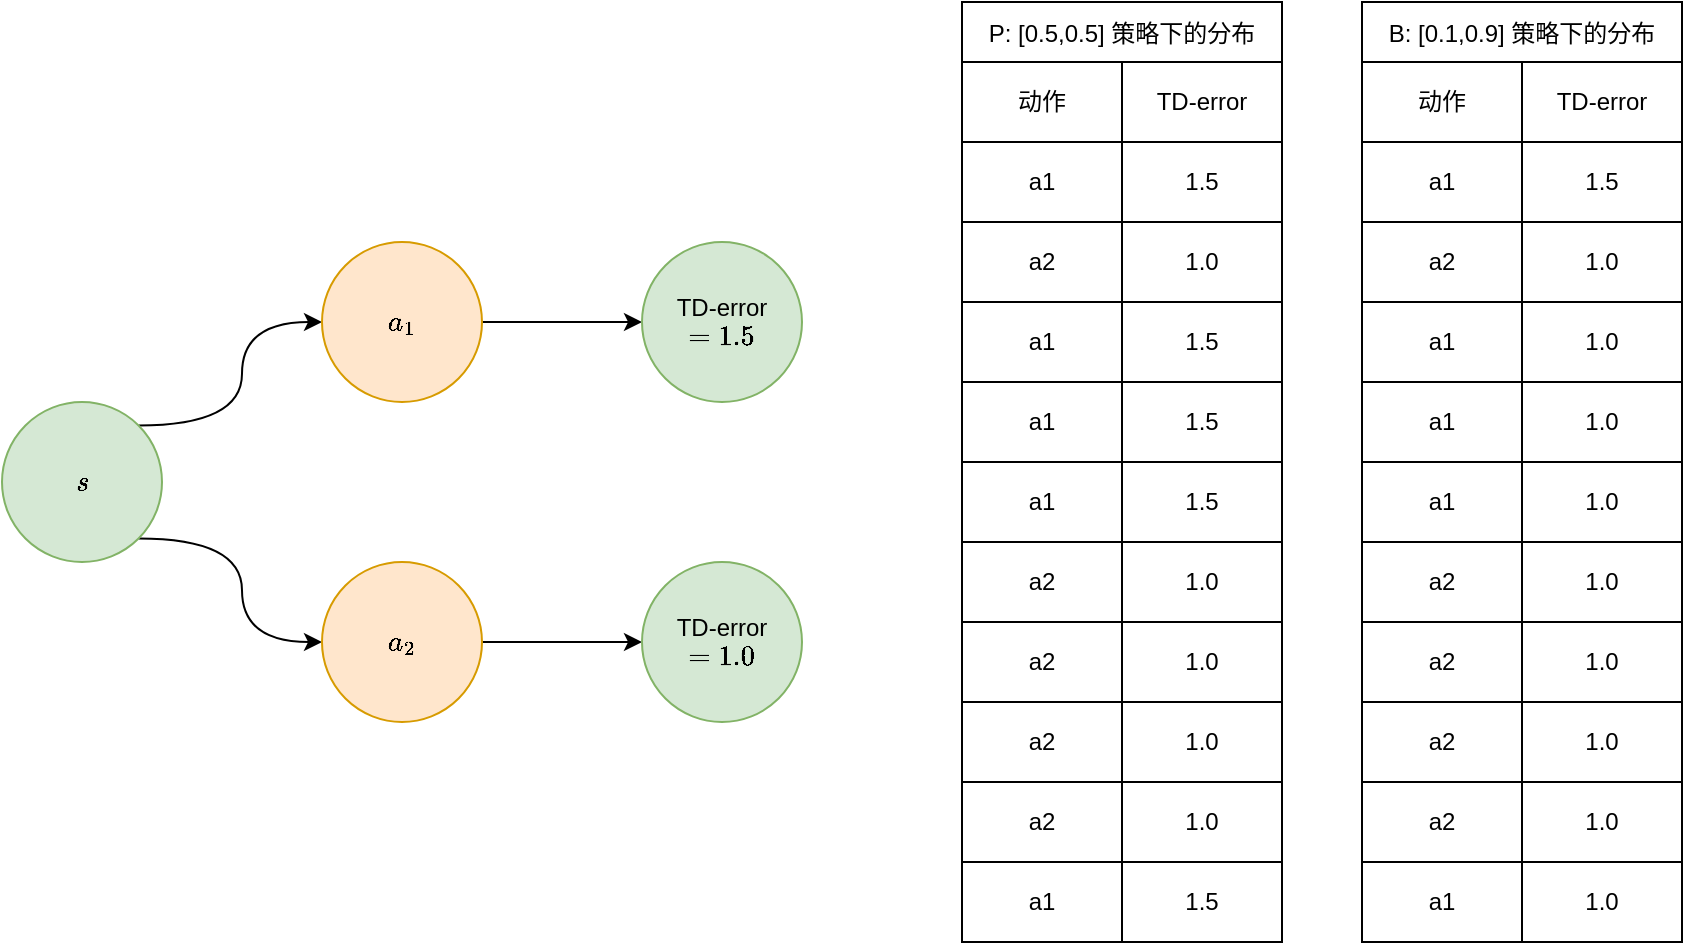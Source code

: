 <mxfile version="22.1.15" type="github">
  <diagram id="RSy2oXv2mKj_YT0ntIEg" name="AC问题">
    <mxGraphModel dx="1197" dy="1591" grid="1" gridSize="10" guides="1" tooltips="1" connect="1" arrows="1" fold="1" page="1" pageScale="1" pageWidth="1169" pageHeight="827" math="1" shadow="0">
      <root>
        <mxCell id="0" />
        <mxCell id="1" parent="0" />
        <mxCell id="ckt3lu791HU2yc_JCA0g-6" style="edgeStyle=orthogonalEdgeStyle;rounded=0;orthogonalLoop=1;jettySize=auto;html=1;exitX=1;exitY=0;exitDx=0;exitDy=0;entryX=0;entryY=0.5;entryDx=0;entryDy=0;curved=1;" edge="1" parent="1" source="ckt3lu791HU2yc_JCA0g-1" target="ckt3lu791HU2yc_JCA0g-2">
          <mxGeometry relative="1" as="geometry" />
        </mxCell>
        <mxCell id="ckt3lu791HU2yc_JCA0g-7" style="edgeStyle=orthogonalEdgeStyle;rounded=0;orthogonalLoop=1;jettySize=auto;html=1;exitX=1;exitY=1;exitDx=0;exitDy=0;curved=1;" edge="1" parent="1" source="ckt3lu791HU2yc_JCA0g-1" target="ckt3lu791HU2yc_JCA0g-3">
          <mxGeometry relative="1" as="geometry" />
        </mxCell>
        <mxCell id="ckt3lu791HU2yc_JCA0g-1" value="`s`" style="ellipse;whiteSpace=wrap;html=1;aspect=fixed;fillColor=#d5e8d4;strokeColor=#82b366;shadow=0;" vertex="1" parent="1">
          <mxGeometry x="40" y="200" width="80" height="80" as="geometry" />
        </mxCell>
        <mxCell id="ckt3lu791HU2yc_JCA0g-8" style="edgeStyle=orthogonalEdgeStyle;rounded=0;orthogonalLoop=1;jettySize=auto;html=1;entryX=0;entryY=0.5;entryDx=0;entryDy=0;" edge="1" parent="1" source="ckt3lu791HU2yc_JCA0g-2" target="ckt3lu791HU2yc_JCA0g-4">
          <mxGeometry relative="1" as="geometry" />
        </mxCell>
        <mxCell id="ckt3lu791HU2yc_JCA0g-2" value="`a_1`" style="ellipse;whiteSpace=wrap;html=1;aspect=fixed;fillColor=#ffe6cc;strokeColor=#d79b00;shadow=0;" vertex="1" parent="1">
          <mxGeometry x="200" y="120" width="80" height="80" as="geometry" />
        </mxCell>
        <mxCell id="ckt3lu791HU2yc_JCA0g-9" style="edgeStyle=orthogonalEdgeStyle;rounded=0;orthogonalLoop=1;jettySize=auto;html=1;entryX=0;entryY=0.5;entryDx=0;entryDy=0;" edge="1" parent="1" source="ckt3lu791HU2yc_JCA0g-3" target="ckt3lu791HU2yc_JCA0g-5">
          <mxGeometry relative="1" as="geometry" />
        </mxCell>
        <mxCell id="ckt3lu791HU2yc_JCA0g-3" value="`a_2`" style="ellipse;whiteSpace=wrap;html=1;aspect=fixed;fillColor=#ffe6cc;strokeColor=#d79b00;shadow=0;" vertex="1" parent="1">
          <mxGeometry x="200" y="280" width="80" height="80" as="geometry" />
        </mxCell>
        <mxCell id="ckt3lu791HU2yc_JCA0g-4" value="&lt;div&gt;TD-error&lt;/div&gt;&lt;div&gt;`= 1.5`&lt;/div&gt;" style="ellipse;whiteSpace=wrap;html=1;aspect=fixed;fillColor=#d5e8d4;strokeColor=#82b366;shadow=0;" vertex="1" parent="1">
          <mxGeometry x="360" y="120" width="80" height="80" as="geometry" />
        </mxCell>
        <mxCell id="ckt3lu791HU2yc_JCA0g-5" value="&lt;div&gt;TD-error&lt;/div&gt;&lt;div&gt;`= 1.0`&lt;/div&gt;" style="ellipse;whiteSpace=wrap;html=1;aspect=fixed;fillColor=#d5e8d4;strokeColor=#82b366;shadow=0;" vertex="1" parent="1">
          <mxGeometry x="360" y="280" width="80" height="80" as="geometry" />
        </mxCell>
        <mxCell id="ckt3lu791HU2yc_JCA0g-76" value="P: [0.5,0.5] 策略下的分布" style="shape=table;startSize=30;container=1;collapsible=0;childLayout=tableLayout;" vertex="1" parent="1">
          <mxGeometry x="520" width="160" height="470" as="geometry" />
        </mxCell>
        <mxCell id="ckt3lu791HU2yc_JCA0g-77" value="" style="shape=tableRow;horizontal=0;startSize=0;swimlaneHead=0;swimlaneBody=0;strokeColor=inherit;top=0;left=0;bottom=0;right=0;collapsible=0;dropTarget=0;fillColor=none;points=[[0,0.5],[1,0.5]];portConstraint=eastwest;" vertex="1" parent="ckt3lu791HU2yc_JCA0g-76">
          <mxGeometry y="30" width="160" height="40" as="geometry" />
        </mxCell>
        <mxCell id="ckt3lu791HU2yc_JCA0g-78" value="动作" style="shape=partialRectangle;html=1;whiteSpace=wrap;connectable=0;strokeColor=inherit;overflow=hidden;fillColor=none;top=0;left=0;bottom=0;right=0;pointerEvents=1;" vertex="1" parent="ckt3lu791HU2yc_JCA0g-77">
          <mxGeometry width="80" height="40" as="geometry">
            <mxRectangle width="80" height="40" as="alternateBounds" />
          </mxGeometry>
        </mxCell>
        <mxCell id="ckt3lu791HU2yc_JCA0g-79" value="&lt;div&gt;TD-error&lt;/div&gt;" style="shape=partialRectangle;html=1;whiteSpace=wrap;connectable=0;strokeColor=inherit;overflow=hidden;fillColor=none;top=0;left=0;bottom=0;right=0;pointerEvents=1;" vertex="1" parent="ckt3lu791HU2yc_JCA0g-77">
          <mxGeometry x="80" width="80" height="40" as="geometry">
            <mxRectangle width="80" height="40" as="alternateBounds" />
          </mxGeometry>
        </mxCell>
        <mxCell id="ckt3lu791HU2yc_JCA0g-80" value="" style="shape=tableRow;horizontal=0;startSize=0;swimlaneHead=0;swimlaneBody=0;strokeColor=inherit;top=0;left=0;bottom=0;right=0;collapsible=0;dropTarget=0;fillColor=none;points=[[0,0.5],[1,0.5]];portConstraint=eastwest;" vertex="1" parent="ckt3lu791HU2yc_JCA0g-76">
          <mxGeometry y="70" width="160" height="40" as="geometry" />
        </mxCell>
        <mxCell id="ckt3lu791HU2yc_JCA0g-81" value="&lt;div&gt;a1&lt;/div&gt;" style="shape=partialRectangle;html=1;whiteSpace=wrap;connectable=0;strokeColor=inherit;overflow=hidden;fillColor=none;top=0;left=0;bottom=0;right=0;pointerEvents=1;" vertex="1" parent="ckt3lu791HU2yc_JCA0g-80">
          <mxGeometry width="80" height="40" as="geometry">
            <mxRectangle width="80" height="40" as="alternateBounds" />
          </mxGeometry>
        </mxCell>
        <mxCell id="ckt3lu791HU2yc_JCA0g-82" value="1.5" style="shape=partialRectangle;html=1;whiteSpace=wrap;connectable=0;strokeColor=inherit;overflow=hidden;fillColor=none;top=0;left=0;bottom=0;right=0;pointerEvents=1;" vertex="1" parent="ckt3lu791HU2yc_JCA0g-80">
          <mxGeometry x="80" width="80" height="40" as="geometry">
            <mxRectangle width="80" height="40" as="alternateBounds" />
          </mxGeometry>
        </mxCell>
        <mxCell id="ckt3lu791HU2yc_JCA0g-83" value="" style="shape=tableRow;horizontal=0;startSize=0;swimlaneHead=0;swimlaneBody=0;strokeColor=inherit;top=0;left=0;bottom=0;right=0;collapsible=0;dropTarget=0;fillColor=none;points=[[0,0.5],[1,0.5]];portConstraint=eastwest;" vertex="1" parent="ckt3lu791HU2yc_JCA0g-76">
          <mxGeometry y="110" width="160" height="40" as="geometry" />
        </mxCell>
        <mxCell id="ckt3lu791HU2yc_JCA0g-84" value="a2" style="shape=partialRectangle;html=1;whiteSpace=wrap;connectable=0;strokeColor=inherit;overflow=hidden;fillColor=none;top=0;left=0;bottom=0;right=0;pointerEvents=1;" vertex="1" parent="ckt3lu791HU2yc_JCA0g-83">
          <mxGeometry width="80" height="40" as="geometry">
            <mxRectangle width="80" height="40" as="alternateBounds" />
          </mxGeometry>
        </mxCell>
        <mxCell id="ckt3lu791HU2yc_JCA0g-85" value="1.0" style="shape=partialRectangle;html=1;whiteSpace=wrap;connectable=0;strokeColor=inherit;overflow=hidden;fillColor=none;top=0;left=0;bottom=0;right=0;pointerEvents=1;" vertex="1" parent="ckt3lu791HU2yc_JCA0g-83">
          <mxGeometry x="80" width="80" height="40" as="geometry">
            <mxRectangle width="80" height="40" as="alternateBounds" />
          </mxGeometry>
        </mxCell>
        <mxCell id="ckt3lu791HU2yc_JCA0g-86" value="" style="shape=tableRow;horizontal=0;startSize=0;swimlaneHead=0;swimlaneBody=0;strokeColor=inherit;top=0;left=0;bottom=0;right=0;collapsible=0;dropTarget=0;fillColor=none;points=[[0,0.5],[1,0.5]];portConstraint=eastwest;" vertex="1" parent="ckt3lu791HU2yc_JCA0g-76">
          <mxGeometry y="150" width="160" height="40" as="geometry" />
        </mxCell>
        <mxCell id="ckt3lu791HU2yc_JCA0g-87" value="a1" style="shape=partialRectangle;html=1;whiteSpace=wrap;connectable=0;strokeColor=inherit;overflow=hidden;fillColor=none;top=0;left=0;bottom=0;right=0;pointerEvents=1;" vertex="1" parent="ckt3lu791HU2yc_JCA0g-86">
          <mxGeometry width="80" height="40" as="geometry">
            <mxRectangle width="80" height="40" as="alternateBounds" />
          </mxGeometry>
        </mxCell>
        <mxCell id="ckt3lu791HU2yc_JCA0g-88" value="1.5" style="shape=partialRectangle;html=1;whiteSpace=wrap;connectable=0;strokeColor=inherit;overflow=hidden;fillColor=none;top=0;left=0;bottom=0;right=0;pointerEvents=1;" vertex="1" parent="ckt3lu791HU2yc_JCA0g-86">
          <mxGeometry x="80" width="80" height="40" as="geometry">
            <mxRectangle width="80" height="40" as="alternateBounds" />
          </mxGeometry>
        </mxCell>
        <mxCell id="ckt3lu791HU2yc_JCA0g-89" value="" style="shape=tableRow;horizontal=0;startSize=0;swimlaneHead=0;swimlaneBody=0;strokeColor=inherit;top=0;left=0;bottom=0;right=0;collapsible=0;dropTarget=0;fillColor=none;points=[[0,0.5],[1,0.5]];portConstraint=eastwest;" vertex="1" parent="ckt3lu791HU2yc_JCA0g-76">
          <mxGeometry y="190" width="160" height="40" as="geometry" />
        </mxCell>
        <mxCell id="ckt3lu791HU2yc_JCA0g-90" value="a1" style="shape=partialRectangle;html=1;whiteSpace=wrap;connectable=0;strokeColor=inherit;overflow=hidden;fillColor=none;top=0;left=0;bottom=0;right=0;pointerEvents=1;" vertex="1" parent="ckt3lu791HU2yc_JCA0g-89">
          <mxGeometry width="80" height="40" as="geometry">
            <mxRectangle width="80" height="40" as="alternateBounds" />
          </mxGeometry>
        </mxCell>
        <mxCell id="ckt3lu791HU2yc_JCA0g-91" value="1.5" style="shape=partialRectangle;html=1;whiteSpace=wrap;connectable=0;strokeColor=inherit;overflow=hidden;fillColor=none;top=0;left=0;bottom=0;right=0;pointerEvents=1;" vertex="1" parent="ckt3lu791HU2yc_JCA0g-89">
          <mxGeometry x="80" width="80" height="40" as="geometry">
            <mxRectangle width="80" height="40" as="alternateBounds" />
          </mxGeometry>
        </mxCell>
        <mxCell id="ckt3lu791HU2yc_JCA0g-92" value="" style="shape=tableRow;horizontal=0;startSize=0;swimlaneHead=0;swimlaneBody=0;strokeColor=inherit;top=0;left=0;bottom=0;right=0;collapsible=0;dropTarget=0;fillColor=none;points=[[0,0.5],[1,0.5]];portConstraint=eastwest;" vertex="1" parent="ckt3lu791HU2yc_JCA0g-76">
          <mxGeometry y="230" width="160" height="40" as="geometry" />
        </mxCell>
        <mxCell id="ckt3lu791HU2yc_JCA0g-93" value="a1" style="shape=partialRectangle;html=1;whiteSpace=wrap;connectable=0;strokeColor=inherit;overflow=hidden;fillColor=none;top=0;left=0;bottom=0;right=0;pointerEvents=1;" vertex="1" parent="ckt3lu791HU2yc_JCA0g-92">
          <mxGeometry width="80" height="40" as="geometry">
            <mxRectangle width="80" height="40" as="alternateBounds" />
          </mxGeometry>
        </mxCell>
        <mxCell id="ckt3lu791HU2yc_JCA0g-94" value="1.5" style="shape=partialRectangle;html=1;whiteSpace=wrap;connectable=0;strokeColor=inherit;overflow=hidden;fillColor=none;top=0;left=0;bottom=0;right=0;pointerEvents=1;" vertex="1" parent="ckt3lu791HU2yc_JCA0g-92">
          <mxGeometry x="80" width="80" height="40" as="geometry">
            <mxRectangle width="80" height="40" as="alternateBounds" />
          </mxGeometry>
        </mxCell>
        <mxCell id="ckt3lu791HU2yc_JCA0g-95" value="" style="shape=tableRow;horizontal=0;startSize=0;swimlaneHead=0;swimlaneBody=0;strokeColor=inherit;top=0;left=0;bottom=0;right=0;collapsible=0;dropTarget=0;fillColor=none;points=[[0,0.5],[1,0.5]];portConstraint=eastwest;" vertex="1" parent="ckt3lu791HU2yc_JCA0g-76">
          <mxGeometry y="270" width="160" height="40" as="geometry" />
        </mxCell>
        <mxCell id="ckt3lu791HU2yc_JCA0g-96" value="a2" style="shape=partialRectangle;html=1;whiteSpace=wrap;connectable=0;strokeColor=inherit;overflow=hidden;fillColor=none;top=0;left=0;bottom=0;right=0;pointerEvents=1;" vertex="1" parent="ckt3lu791HU2yc_JCA0g-95">
          <mxGeometry width="80" height="40" as="geometry">
            <mxRectangle width="80" height="40" as="alternateBounds" />
          </mxGeometry>
        </mxCell>
        <mxCell id="ckt3lu791HU2yc_JCA0g-97" value="1.0" style="shape=partialRectangle;html=1;whiteSpace=wrap;connectable=0;strokeColor=inherit;overflow=hidden;fillColor=none;top=0;left=0;bottom=0;right=0;pointerEvents=1;" vertex="1" parent="ckt3lu791HU2yc_JCA0g-95">
          <mxGeometry x="80" width="80" height="40" as="geometry">
            <mxRectangle width="80" height="40" as="alternateBounds" />
          </mxGeometry>
        </mxCell>
        <mxCell id="ckt3lu791HU2yc_JCA0g-98" value="" style="shape=tableRow;horizontal=0;startSize=0;swimlaneHead=0;swimlaneBody=0;strokeColor=inherit;top=0;left=0;bottom=0;right=0;collapsible=0;dropTarget=0;fillColor=none;points=[[0,0.5],[1,0.5]];portConstraint=eastwest;" vertex="1" parent="ckt3lu791HU2yc_JCA0g-76">
          <mxGeometry y="310" width="160" height="40" as="geometry" />
        </mxCell>
        <mxCell id="ckt3lu791HU2yc_JCA0g-99" value="a2" style="shape=partialRectangle;html=1;whiteSpace=wrap;connectable=0;strokeColor=inherit;overflow=hidden;fillColor=none;top=0;left=0;bottom=0;right=0;pointerEvents=1;" vertex="1" parent="ckt3lu791HU2yc_JCA0g-98">
          <mxGeometry width="80" height="40" as="geometry">
            <mxRectangle width="80" height="40" as="alternateBounds" />
          </mxGeometry>
        </mxCell>
        <mxCell id="ckt3lu791HU2yc_JCA0g-100" value="1.0" style="shape=partialRectangle;html=1;whiteSpace=wrap;connectable=0;strokeColor=inherit;overflow=hidden;fillColor=none;top=0;left=0;bottom=0;right=0;pointerEvents=1;" vertex="1" parent="ckt3lu791HU2yc_JCA0g-98">
          <mxGeometry x="80" width="80" height="40" as="geometry">
            <mxRectangle width="80" height="40" as="alternateBounds" />
          </mxGeometry>
        </mxCell>
        <mxCell id="ckt3lu791HU2yc_JCA0g-101" value="" style="shape=tableRow;horizontal=0;startSize=0;swimlaneHead=0;swimlaneBody=0;strokeColor=inherit;top=0;left=0;bottom=0;right=0;collapsible=0;dropTarget=0;fillColor=none;points=[[0,0.5],[1,0.5]];portConstraint=eastwest;" vertex="1" parent="ckt3lu791HU2yc_JCA0g-76">
          <mxGeometry y="350" width="160" height="40" as="geometry" />
        </mxCell>
        <mxCell id="ckt3lu791HU2yc_JCA0g-102" value="a2" style="shape=partialRectangle;html=1;whiteSpace=wrap;connectable=0;strokeColor=inherit;overflow=hidden;fillColor=none;top=0;left=0;bottom=0;right=0;pointerEvents=1;" vertex="1" parent="ckt3lu791HU2yc_JCA0g-101">
          <mxGeometry width="80" height="40" as="geometry">
            <mxRectangle width="80" height="40" as="alternateBounds" />
          </mxGeometry>
        </mxCell>
        <mxCell id="ckt3lu791HU2yc_JCA0g-103" value="1.0" style="shape=partialRectangle;html=1;whiteSpace=wrap;connectable=0;strokeColor=inherit;overflow=hidden;fillColor=none;top=0;left=0;bottom=0;right=0;pointerEvents=1;" vertex="1" parent="ckt3lu791HU2yc_JCA0g-101">
          <mxGeometry x="80" width="80" height="40" as="geometry">
            <mxRectangle width="80" height="40" as="alternateBounds" />
          </mxGeometry>
        </mxCell>
        <mxCell id="ckt3lu791HU2yc_JCA0g-104" value="" style="shape=tableRow;horizontal=0;startSize=0;swimlaneHead=0;swimlaneBody=0;strokeColor=inherit;top=0;left=0;bottom=0;right=0;collapsible=0;dropTarget=0;fillColor=none;points=[[0,0.5],[1,0.5]];portConstraint=eastwest;" vertex="1" parent="ckt3lu791HU2yc_JCA0g-76">
          <mxGeometry y="390" width="160" height="40" as="geometry" />
        </mxCell>
        <mxCell id="ckt3lu791HU2yc_JCA0g-105" value="a2" style="shape=partialRectangle;html=1;whiteSpace=wrap;connectable=0;strokeColor=inherit;overflow=hidden;fillColor=none;top=0;left=0;bottom=0;right=0;pointerEvents=1;" vertex="1" parent="ckt3lu791HU2yc_JCA0g-104">
          <mxGeometry width="80" height="40" as="geometry">
            <mxRectangle width="80" height="40" as="alternateBounds" />
          </mxGeometry>
        </mxCell>
        <mxCell id="ckt3lu791HU2yc_JCA0g-106" value="1.0" style="shape=partialRectangle;html=1;whiteSpace=wrap;connectable=0;strokeColor=inherit;overflow=hidden;fillColor=none;top=0;left=0;bottom=0;right=0;pointerEvents=1;" vertex="1" parent="ckt3lu791HU2yc_JCA0g-104">
          <mxGeometry x="80" width="80" height="40" as="geometry">
            <mxRectangle width="80" height="40" as="alternateBounds" />
          </mxGeometry>
        </mxCell>
        <mxCell id="ckt3lu791HU2yc_JCA0g-107" value="" style="shape=tableRow;horizontal=0;startSize=0;swimlaneHead=0;swimlaneBody=0;strokeColor=inherit;top=0;left=0;bottom=0;right=0;collapsible=0;dropTarget=0;fillColor=none;points=[[0,0.5],[1,0.5]];portConstraint=eastwest;" vertex="1" parent="ckt3lu791HU2yc_JCA0g-76">
          <mxGeometry y="430" width="160" height="40" as="geometry" />
        </mxCell>
        <mxCell id="ckt3lu791HU2yc_JCA0g-108" value="a1" style="shape=partialRectangle;html=1;whiteSpace=wrap;connectable=0;strokeColor=inherit;overflow=hidden;fillColor=none;top=0;left=0;bottom=0;right=0;pointerEvents=1;" vertex="1" parent="ckt3lu791HU2yc_JCA0g-107">
          <mxGeometry width="80" height="40" as="geometry">
            <mxRectangle width="80" height="40" as="alternateBounds" />
          </mxGeometry>
        </mxCell>
        <mxCell id="ckt3lu791HU2yc_JCA0g-109" value="1.5" style="shape=partialRectangle;html=1;whiteSpace=wrap;connectable=0;strokeColor=inherit;overflow=hidden;fillColor=none;top=0;left=0;bottom=0;right=0;pointerEvents=1;" vertex="1" parent="ckt3lu791HU2yc_JCA0g-107">
          <mxGeometry x="80" width="80" height="40" as="geometry">
            <mxRectangle width="80" height="40" as="alternateBounds" />
          </mxGeometry>
        </mxCell>
        <mxCell id="ckt3lu791HU2yc_JCA0g-110" value="B: [0.1,0.9] 策略下的分布" style="shape=table;startSize=30;container=1;collapsible=0;childLayout=tableLayout;" vertex="1" parent="1">
          <mxGeometry x="720" width="160" height="470" as="geometry" />
        </mxCell>
        <mxCell id="ckt3lu791HU2yc_JCA0g-111" value="" style="shape=tableRow;horizontal=0;startSize=0;swimlaneHead=0;swimlaneBody=0;strokeColor=inherit;top=0;left=0;bottom=0;right=0;collapsible=0;dropTarget=0;fillColor=none;points=[[0,0.5],[1,0.5]];portConstraint=eastwest;" vertex="1" parent="ckt3lu791HU2yc_JCA0g-110">
          <mxGeometry y="30" width="160" height="40" as="geometry" />
        </mxCell>
        <mxCell id="ckt3lu791HU2yc_JCA0g-112" value="动作" style="shape=partialRectangle;html=1;whiteSpace=wrap;connectable=0;strokeColor=inherit;overflow=hidden;fillColor=none;top=0;left=0;bottom=0;right=0;pointerEvents=1;" vertex="1" parent="ckt3lu791HU2yc_JCA0g-111">
          <mxGeometry width="80" height="40" as="geometry">
            <mxRectangle width="80" height="40" as="alternateBounds" />
          </mxGeometry>
        </mxCell>
        <mxCell id="ckt3lu791HU2yc_JCA0g-113" value="&lt;div&gt;TD-error&lt;/div&gt;" style="shape=partialRectangle;html=1;whiteSpace=wrap;connectable=0;strokeColor=inherit;overflow=hidden;fillColor=none;top=0;left=0;bottom=0;right=0;pointerEvents=1;" vertex="1" parent="ckt3lu791HU2yc_JCA0g-111">
          <mxGeometry x="80" width="80" height="40" as="geometry">
            <mxRectangle width="80" height="40" as="alternateBounds" />
          </mxGeometry>
        </mxCell>
        <mxCell id="ckt3lu791HU2yc_JCA0g-114" value="" style="shape=tableRow;horizontal=0;startSize=0;swimlaneHead=0;swimlaneBody=0;strokeColor=inherit;top=0;left=0;bottom=0;right=0;collapsible=0;dropTarget=0;fillColor=none;points=[[0,0.5],[1,0.5]];portConstraint=eastwest;" vertex="1" parent="ckt3lu791HU2yc_JCA0g-110">
          <mxGeometry y="70" width="160" height="40" as="geometry" />
        </mxCell>
        <mxCell id="ckt3lu791HU2yc_JCA0g-115" value="&lt;div&gt;a1&lt;/div&gt;" style="shape=partialRectangle;html=1;whiteSpace=wrap;connectable=0;strokeColor=inherit;overflow=hidden;fillColor=none;top=0;left=0;bottom=0;right=0;pointerEvents=1;" vertex="1" parent="ckt3lu791HU2yc_JCA0g-114">
          <mxGeometry width="80" height="40" as="geometry">
            <mxRectangle width="80" height="40" as="alternateBounds" />
          </mxGeometry>
        </mxCell>
        <mxCell id="ckt3lu791HU2yc_JCA0g-116" value="1.5" style="shape=partialRectangle;html=1;whiteSpace=wrap;connectable=0;strokeColor=inherit;overflow=hidden;fillColor=none;top=0;left=0;bottom=0;right=0;pointerEvents=1;" vertex="1" parent="ckt3lu791HU2yc_JCA0g-114">
          <mxGeometry x="80" width="80" height="40" as="geometry">
            <mxRectangle width="80" height="40" as="alternateBounds" />
          </mxGeometry>
        </mxCell>
        <mxCell id="ckt3lu791HU2yc_JCA0g-117" value="" style="shape=tableRow;horizontal=0;startSize=0;swimlaneHead=0;swimlaneBody=0;strokeColor=inherit;top=0;left=0;bottom=0;right=0;collapsible=0;dropTarget=0;fillColor=none;points=[[0,0.5],[1,0.5]];portConstraint=eastwest;" vertex="1" parent="ckt3lu791HU2yc_JCA0g-110">
          <mxGeometry y="110" width="160" height="40" as="geometry" />
        </mxCell>
        <mxCell id="ckt3lu791HU2yc_JCA0g-118" value="a2" style="shape=partialRectangle;html=1;whiteSpace=wrap;connectable=0;strokeColor=inherit;overflow=hidden;fillColor=none;top=0;left=0;bottom=0;right=0;pointerEvents=1;" vertex="1" parent="ckt3lu791HU2yc_JCA0g-117">
          <mxGeometry width="80" height="40" as="geometry">
            <mxRectangle width="80" height="40" as="alternateBounds" />
          </mxGeometry>
        </mxCell>
        <mxCell id="ckt3lu791HU2yc_JCA0g-119" value="1.0" style="shape=partialRectangle;html=1;whiteSpace=wrap;connectable=0;strokeColor=inherit;overflow=hidden;fillColor=none;top=0;left=0;bottom=0;right=0;pointerEvents=1;" vertex="1" parent="ckt3lu791HU2yc_JCA0g-117">
          <mxGeometry x="80" width="80" height="40" as="geometry">
            <mxRectangle width="80" height="40" as="alternateBounds" />
          </mxGeometry>
        </mxCell>
        <mxCell id="ckt3lu791HU2yc_JCA0g-120" value="" style="shape=tableRow;horizontal=0;startSize=0;swimlaneHead=0;swimlaneBody=0;strokeColor=inherit;top=0;left=0;bottom=0;right=0;collapsible=0;dropTarget=0;fillColor=none;points=[[0,0.5],[1,0.5]];portConstraint=eastwest;" vertex="1" parent="ckt3lu791HU2yc_JCA0g-110">
          <mxGeometry y="150" width="160" height="40" as="geometry" />
        </mxCell>
        <mxCell id="ckt3lu791HU2yc_JCA0g-121" value="a1" style="shape=partialRectangle;html=1;whiteSpace=wrap;connectable=0;strokeColor=inherit;overflow=hidden;fillColor=none;top=0;left=0;bottom=0;right=0;pointerEvents=1;" vertex="1" parent="ckt3lu791HU2yc_JCA0g-120">
          <mxGeometry width="80" height="40" as="geometry">
            <mxRectangle width="80" height="40" as="alternateBounds" />
          </mxGeometry>
        </mxCell>
        <mxCell id="ckt3lu791HU2yc_JCA0g-122" value="1.0" style="shape=partialRectangle;html=1;whiteSpace=wrap;connectable=0;strokeColor=inherit;overflow=hidden;fillColor=none;top=0;left=0;bottom=0;right=0;pointerEvents=1;" vertex="1" parent="ckt3lu791HU2yc_JCA0g-120">
          <mxGeometry x="80" width="80" height="40" as="geometry">
            <mxRectangle width="80" height="40" as="alternateBounds" />
          </mxGeometry>
        </mxCell>
        <mxCell id="ckt3lu791HU2yc_JCA0g-123" value="" style="shape=tableRow;horizontal=0;startSize=0;swimlaneHead=0;swimlaneBody=0;strokeColor=inherit;top=0;left=0;bottom=0;right=0;collapsible=0;dropTarget=0;fillColor=none;points=[[0,0.5],[1,0.5]];portConstraint=eastwest;" vertex="1" parent="ckt3lu791HU2yc_JCA0g-110">
          <mxGeometry y="190" width="160" height="40" as="geometry" />
        </mxCell>
        <mxCell id="ckt3lu791HU2yc_JCA0g-124" value="a1" style="shape=partialRectangle;html=1;whiteSpace=wrap;connectable=0;strokeColor=inherit;overflow=hidden;fillColor=none;top=0;left=0;bottom=0;right=0;pointerEvents=1;" vertex="1" parent="ckt3lu791HU2yc_JCA0g-123">
          <mxGeometry width="80" height="40" as="geometry">
            <mxRectangle width="80" height="40" as="alternateBounds" />
          </mxGeometry>
        </mxCell>
        <mxCell id="ckt3lu791HU2yc_JCA0g-125" value="1.0" style="shape=partialRectangle;html=1;whiteSpace=wrap;connectable=0;strokeColor=inherit;overflow=hidden;fillColor=none;top=0;left=0;bottom=0;right=0;pointerEvents=1;" vertex="1" parent="ckt3lu791HU2yc_JCA0g-123">
          <mxGeometry x="80" width="80" height="40" as="geometry">
            <mxRectangle width="80" height="40" as="alternateBounds" />
          </mxGeometry>
        </mxCell>
        <mxCell id="ckt3lu791HU2yc_JCA0g-126" value="" style="shape=tableRow;horizontal=0;startSize=0;swimlaneHead=0;swimlaneBody=0;strokeColor=inherit;top=0;left=0;bottom=0;right=0;collapsible=0;dropTarget=0;fillColor=none;points=[[0,0.5],[1,0.5]];portConstraint=eastwest;" vertex="1" parent="ckt3lu791HU2yc_JCA0g-110">
          <mxGeometry y="230" width="160" height="40" as="geometry" />
        </mxCell>
        <mxCell id="ckt3lu791HU2yc_JCA0g-127" value="a1" style="shape=partialRectangle;html=1;whiteSpace=wrap;connectable=0;strokeColor=inherit;overflow=hidden;fillColor=none;top=0;left=0;bottom=0;right=0;pointerEvents=1;" vertex="1" parent="ckt3lu791HU2yc_JCA0g-126">
          <mxGeometry width="80" height="40" as="geometry">
            <mxRectangle width="80" height="40" as="alternateBounds" />
          </mxGeometry>
        </mxCell>
        <mxCell id="ckt3lu791HU2yc_JCA0g-128" value="1.0" style="shape=partialRectangle;html=1;whiteSpace=wrap;connectable=0;strokeColor=inherit;overflow=hidden;fillColor=none;top=0;left=0;bottom=0;right=0;pointerEvents=1;" vertex="1" parent="ckt3lu791HU2yc_JCA0g-126">
          <mxGeometry x="80" width="80" height="40" as="geometry">
            <mxRectangle width="80" height="40" as="alternateBounds" />
          </mxGeometry>
        </mxCell>
        <mxCell id="ckt3lu791HU2yc_JCA0g-129" value="" style="shape=tableRow;horizontal=0;startSize=0;swimlaneHead=0;swimlaneBody=0;strokeColor=inherit;top=0;left=0;bottom=0;right=0;collapsible=0;dropTarget=0;fillColor=none;points=[[0,0.5],[1,0.5]];portConstraint=eastwest;" vertex="1" parent="ckt3lu791HU2yc_JCA0g-110">
          <mxGeometry y="270" width="160" height="40" as="geometry" />
        </mxCell>
        <mxCell id="ckt3lu791HU2yc_JCA0g-130" value="a2" style="shape=partialRectangle;html=1;whiteSpace=wrap;connectable=0;strokeColor=inherit;overflow=hidden;fillColor=none;top=0;left=0;bottom=0;right=0;pointerEvents=1;" vertex="1" parent="ckt3lu791HU2yc_JCA0g-129">
          <mxGeometry width="80" height="40" as="geometry">
            <mxRectangle width="80" height="40" as="alternateBounds" />
          </mxGeometry>
        </mxCell>
        <mxCell id="ckt3lu791HU2yc_JCA0g-131" value="1.0" style="shape=partialRectangle;html=1;whiteSpace=wrap;connectable=0;strokeColor=inherit;overflow=hidden;fillColor=none;top=0;left=0;bottom=0;right=0;pointerEvents=1;" vertex="1" parent="ckt3lu791HU2yc_JCA0g-129">
          <mxGeometry x="80" width="80" height="40" as="geometry">
            <mxRectangle width="80" height="40" as="alternateBounds" />
          </mxGeometry>
        </mxCell>
        <mxCell id="ckt3lu791HU2yc_JCA0g-132" value="" style="shape=tableRow;horizontal=0;startSize=0;swimlaneHead=0;swimlaneBody=0;strokeColor=inherit;top=0;left=0;bottom=0;right=0;collapsible=0;dropTarget=0;fillColor=none;points=[[0,0.5],[1,0.5]];portConstraint=eastwest;" vertex="1" parent="ckt3lu791HU2yc_JCA0g-110">
          <mxGeometry y="310" width="160" height="40" as="geometry" />
        </mxCell>
        <mxCell id="ckt3lu791HU2yc_JCA0g-133" value="a2" style="shape=partialRectangle;html=1;whiteSpace=wrap;connectable=0;strokeColor=inherit;overflow=hidden;fillColor=none;top=0;left=0;bottom=0;right=0;pointerEvents=1;" vertex="1" parent="ckt3lu791HU2yc_JCA0g-132">
          <mxGeometry width="80" height="40" as="geometry">
            <mxRectangle width="80" height="40" as="alternateBounds" />
          </mxGeometry>
        </mxCell>
        <mxCell id="ckt3lu791HU2yc_JCA0g-134" value="1.0" style="shape=partialRectangle;html=1;whiteSpace=wrap;connectable=0;strokeColor=inherit;overflow=hidden;fillColor=none;top=0;left=0;bottom=0;right=0;pointerEvents=1;" vertex="1" parent="ckt3lu791HU2yc_JCA0g-132">
          <mxGeometry x="80" width="80" height="40" as="geometry">
            <mxRectangle width="80" height="40" as="alternateBounds" />
          </mxGeometry>
        </mxCell>
        <mxCell id="ckt3lu791HU2yc_JCA0g-135" value="" style="shape=tableRow;horizontal=0;startSize=0;swimlaneHead=0;swimlaneBody=0;strokeColor=inherit;top=0;left=0;bottom=0;right=0;collapsible=0;dropTarget=0;fillColor=none;points=[[0,0.5],[1,0.5]];portConstraint=eastwest;" vertex="1" parent="ckt3lu791HU2yc_JCA0g-110">
          <mxGeometry y="350" width="160" height="40" as="geometry" />
        </mxCell>
        <mxCell id="ckt3lu791HU2yc_JCA0g-136" value="a2" style="shape=partialRectangle;html=1;whiteSpace=wrap;connectable=0;strokeColor=inherit;overflow=hidden;fillColor=none;top=0;left=0;bottom=0;right=0;pointerEvents=1;" vertex="1" parent="ckt3lu791HU2yc_JCA0g-135">
          <mxGeometry width="80" height="40" as="geometry">
            <mxRectangle width="80" height="40" as="alternateBounds" />
          </mxGeometry>
        </mxCell>
        <mxCell id="ckt3lu791HU2yc_JCA0g-137" value="1.0" style="shape=partialRectangle;html=1;whiteSpace=wrap;connectable=0;strokeColor=inherit;overflow=hidden;fillColor=none;top=0;left=0;bottom=0;right=0;pointerEvents=1;" vertex="1" parent="ckt3lu791HU2yc_JCA0g-135">
          <mxGeometry x="80" width="80" height="40" as="geometry">
            <mxRectangle width="80" height="40" as="alternateBounds" />
          </mxGeometry>
        </mxCell>
        <mxCell id="ckt3lu791HU2yc_JCA0g-138" value="" style="shape=tableRow;horizontal=0;startSize=0;swimlaneHead=0;swimlaneBody=0;strokeColor=inherit;top=0;left=0;bottom=0;right=0;collapsible=0;dropTarget=0;fillColor=none;points=[[0,0.5],[1,0.5]];portConstraint=eastwest;" vertex="1" parent="ckt3lu791HU2yc_JCA0g-110">
          <mxGeometry y="390" width="160" height="40" as="geometry" />
        </mxCell>
        <mxCell id="ckt3lu791HU2yc_JCA0g-139" value="a2" style="shape=partialRectangle;html=1;whiteSpace=wrap;connectable=0;strokeColor=inherit;overflow=hidden;fillColor=none;top=0;left=0;bottom=0;right=0;pointerEvents=1;" vertex="1" parent="ckt3lu791HU2yc_JCA0g-138">
          <mxGeometry width="80" height="40" as="geometry">
            <mxRectangle width="80" height="40" as="alternateBounds" />
          </mxGeometry>
        </mxCell>
        <mxCell id="ckt3lu791HU2yc_JCA0g-140" value="1.0" style="shape=partialRectangle;html=1;whiteSpace=wrap;connectable=0;strokeColor=inherit;overflow=hidden;fillColor=none;top=0;left=0;bottom=0;right=0;pointerEvents=1;" vertex="1" parent="ckt3lu791HU2yc_JCA0g-138">
          <mxGeometry x="80" width="80" height="40" as="geometry">
            <mxRectangle width="80" height="40" as="alternateBounds" />
          </mxGeometry>
        </mxCell>
        <mxCell id="ckt3lu791HU2yc_JCA0g-141" value="" style="shape=tableRow;horizontal=0;startSize=0;swimlaneHead=0;swimlaneBody=0;strokeColor=inherit;top=0;left=0;bottom=0;right=0;collapsible=0;dropTarget=0;fillColor=none;points=[[0,0.5],[1,0.5]];portConstraint=eastwest;" vertex="1" parent="ckt3lu791HU2yc_JCA0g-110">
          <mxGeometry y="430" width="160" height="40" as="geometry" />
        </mxCell>
        <mxCell id="ckt3lu791HU2yc_JCA0g-142" value="a1" style="shape=partialRectangle;html=1;whiteSpace=wrap;connectable=0;strokeColor=inherit;overflow=hidden;fillColor=none;top=0;left=0;bottom=0;right=0;pointerEvents=1;" vertex="1" parent="ckt3lu791HU2yc_JCA0g-141">
          <mxGeometry width="80" height="40" as="geometry">
            <mxRectangle width="80" height="40" as="alternateBounds" />
          </mxGeometry>
        </mxCell>
        <mxCell id="ckt3lu791HU2yc_JCA0g-143" value="1.0" style="shape=partialRectangle;html=1;whiteSpace=wrap;connectable=0;strokeColor=inherit;overflow=hidden;fillColor=none;top=0;left=0;bottom=0;right=0;pointerEvents=1;" vertex="1" parent="ckt3lu791HU2yc_JCA0g-141">
          <mxGeometry x="80" width="80" height="40" as="geometry">
            <mxRectangle width="80" height="40" as="alternateBounds" />
          </mxGeometry>
        </mxCell>
      </root>
    </mxGraphModel>
  </diagram>
</mxfile>

